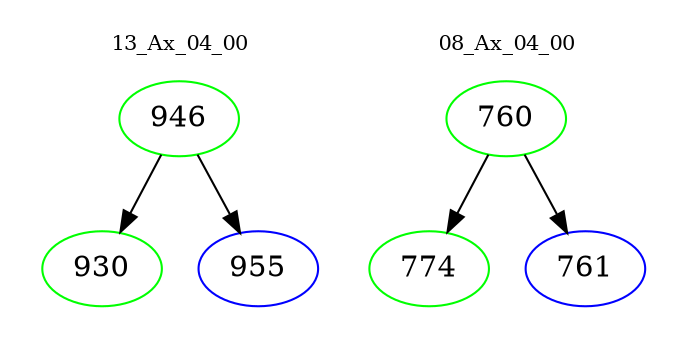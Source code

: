 digraph{
subgraph cluster_0 {
color = white
label = "13_Ax_04_00";
fontsize=10;
T0_946 [label="946", color="green"]
T0_946 -> T0_930 [color="black"]
T0_930 [label="930", color="green"]
T0_946 -> T0_955 [color="black"]
T0_955 [label="955", color="blue"]
}
subgraph cluster_1 {
color = white
label = "08_Ax_04_00";
fontsize=10;
T1_760 [label="760", color="green"]
T1_760 -> T1_774 [color="black"]
T1_774 [label="774", color="green"]
T1_760 -> T1_761 [color="black"]
T1_761 [label="761", color="blue"]
}
}
